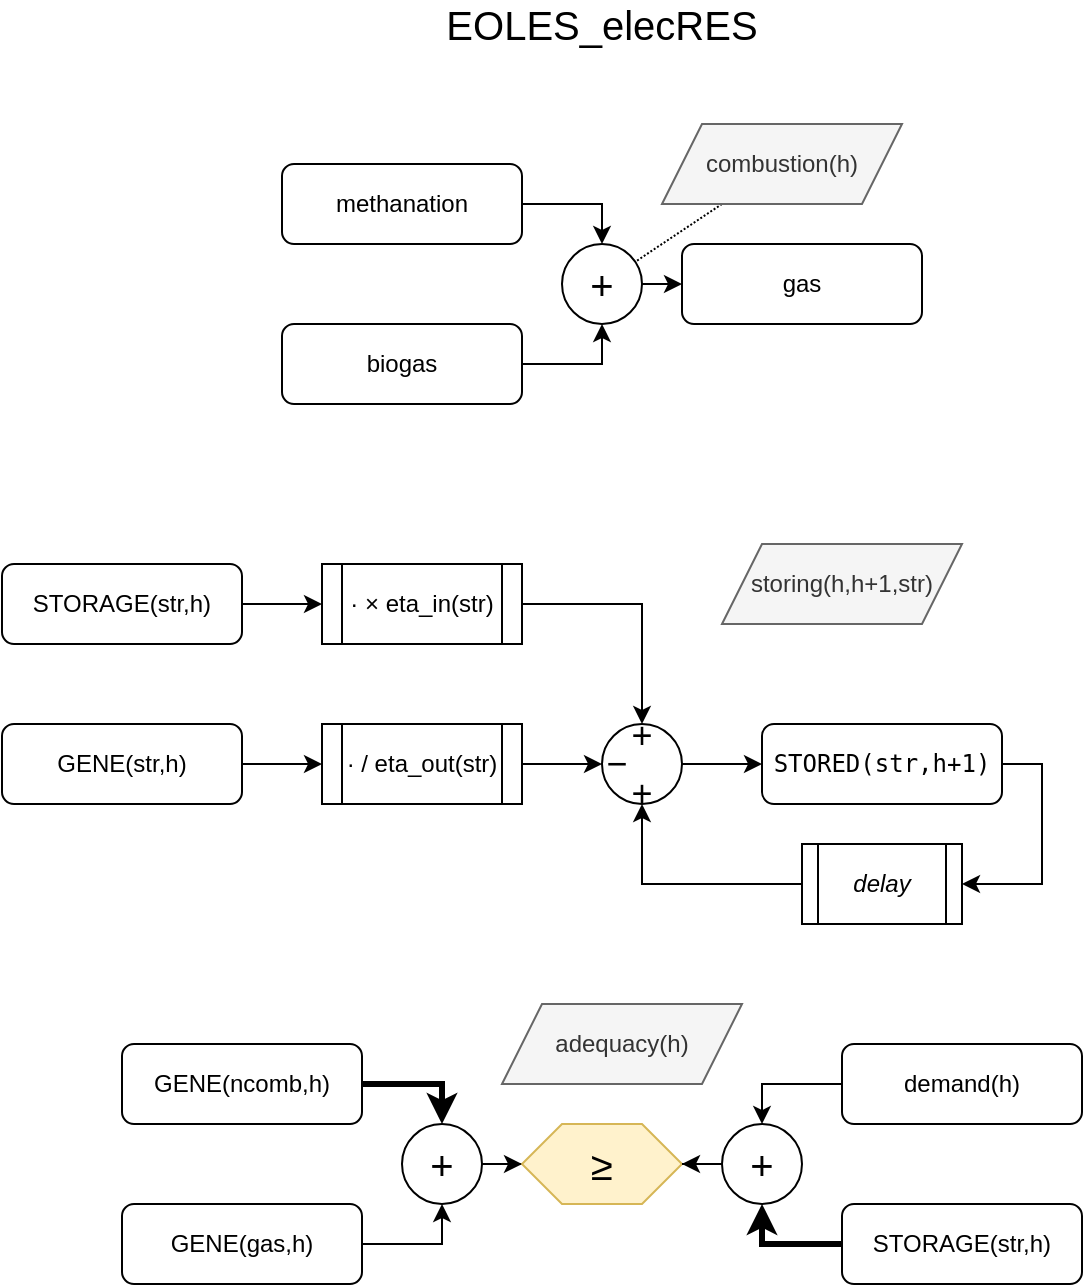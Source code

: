 <mxfile version="14.1.8" type="device"><diagram id="vJ7DPCGN1sekpqZMmoWl" name="Page-1"><mxGraphModel dx="813" dy="475" grid="1" gridSize="10" guides="1" tooltips="1" connect="1" arrows="1" fold="1" page="1" pageScale="1" pageWidth="1169" pageHeight="827" math="0" shadow="0"><root><mxCell id="0"/><mxCell id="1" parent="0"/><mxCell id="7TvYdbtM5d3AMdTr2jQd-5" style="edgeStyle=orthogonalEdgeStyle;rounded=0;orthogonalLoop=1;jettySize=auto;html=1;entryX=0.5;entryY=0;entryDx=0;entryDy=0;" parent="1" source="7TvYdbtM5d3AMdTr2jQd-1" target="7TvYdbtM5d3AMdTr2jQd-4" edge="1"><mxGeometry relative="1" as="geometry"/></mxCell><mxCell id="7TvYdbtM5d3AMdTr2jQd-1" value="methanation" style="rounded=1;whiteSpace=wrap;html=1;" parent="1" vertex="1"><mxGeometry x="520" y="120" width="120" height="40" as="geometry"/></mxCell><mxCell id="7TvYdbtM5d3AMdTr2jQd-6" style="edgeStyle=orthogonalEdgeStyle;rounded=0;orthogonalLoop=1;jettySize=auto;html=1;entryX=0.5;entryY=1;entryDx=0;entryDy=0;" parent="1" source="7TvYdbtM5d3AMdTr2jQd-3" target="7TvYdbtM5d3AMdTr2jQd-4" edge="1"><mxGeometry relative="1" as="geometry"/></mxCell><mxCell id="7TvYdbtM5d3AMdTr2jQd-3" value="biogas" style="rounded=1;whiteSpace=wrap;html=1;" parent="1" vertex="1"><mxGeometry x="520" y="200" width="120" height="40" as="geometry"/></mxCell><mxCell id="7TvYdbtM5d3AMdTr2jQd-9" value="" style="edgeStyle=orthogonalEdgeStyle;curved=1;rounded=0;orthogonalLoop=1;jettySize=auto;html=1;" parent="1" source="7TvYdbtM5d3AMdTr2jQd-4" target="7TvYdbtM5d3AMdTr2jQd-8" edge="1"><mxGeometry relative="1" as="geometry"/></mxCell><mxCell id="7TvYdbtM5d3AMdTr2jQd-4" value="&lt;font style=&quot;font-size: 20px&quot;&gt;+&lt;/font&gt;" style="ellipse;whiteSpace=wrap;html=1;aspect=fixed;" parent="1" vertex="1"><mxGeometry x="660" y="160" width="40" height="40" as="geometry"/></mxCell><mxCell id="7TvYdbtM5d3AMdTr2jQd-8" value="gas" style="rounded=1;whiteSpace=wrap;html=1;" parent="1" vertex="1"><mxGeometry x="720" y="160" width="120" height="40" as="geometry"/></mxCell><mxCell id="7TvYdbtM5d3AMdTr2jQd-10" value="EOLES_elecRES" style="text;html=1;strokeColor=none;fillColor=none;align=center;verticalAlign=middle;whiteSpace=wrap;rounded=0;fontSize=20;" parent="1" vertex="1"><mxGeometry x="585" y="40" width="190" height="20" as="geometry"/></mxCell><mxCell id="7TvYdbtM5d3AMdTr2jQd-13" style="orthogonalLoop=1;jettySize=auto;html=1;fontSize=12;rounded=0;dashed=1;dashPattern=1 1;endArrow=none;endFill=0;" parent="1" source="7TvYdbtM5d3AMdTr2jQd-12" target="7TvYdbtM5d3AMdTr2jQd-4" edge="1"><mxGeometry relative="1" as="geometry"/></mxCell><mxCell id="7TvYdbtM5d3AMdTr2jQd-12" value="combustion(h)" style="shape=parallelogram;perimeter=parallelogramPerimeter;whiteSpace=wrap;html=1;fixedSize=1;fontSize=12;fillColor=#f5f5f5;strokeColor=#666666;fontColor=#333333;" parent="1" vertex="1"><mxGeometry x="710" y="100" width="120" height="40" as="geometry"/></mxCell><mxCell id="7TvYdbtM5d3AMdTr2jQd-30" style="edgeStyle=orthogonalEdgeStyle;rounded=0;orthogonalLoop=1;jettySize=auto;html=1;entryX=1;entryY=0.5;entryDx=0;entryDy=0;exitX=1;exitY=0.5;exitDx=0;exitDy=0;" parent="1" source="7TvYdbtM5d3AMdTr2jQd-14" target="7TvYdbtM5d3AMdTr2jQd-29" edge="1"><mxGeometry relative="1" as="geometry"/></mxCell><mxCell id="7TvYdbtM5d3AMdTr2jQd-14" value="&lt;pre&gt;&lt;code&gt;STORED(str,h+1)&lt;/code&gt;&lt;/pre&gt;" style="rounded=1;whiteSpace=wrap;html=1;" parent="1" vertex="1"><mxGeometry x="760" y="400" width="120" height="40" as="geometry"/></mxCell><mxCell id="7TvYdbtM5d3AMdTr2jQd-20" value="" style="edgeStyle=orthogonalEdgeStyle;rounded=0;orthogonalLoop=1;jettySize=auto;html=1;" parent="1" source="7TvYdbtM5d3AMdTr2jQd-15" target="7TvYdbtM5d3AMdTr2jQd-14" edge="1"><mxGeometry relative="1" as="geometry"/></mxCell><mxCell id="7TvYdbtM5d3AMdTr2jQd-15" value="&lt;p style=&quot;line-height: 80%&quot;&gt;+&lt;br&gt;−&amp;nbsp; &amp;nbsp; &amp;nbsp;&lt;br&gt;+&lt;/p&gt;" style="ellipse;whiteSpace=wrap;html=1;aspect=fixed;spacing=0;fontSize=18;" parent="1" vertex="1"><mxGeometry x="680" y="400" width="40" height="40" as="geometry"/></mxCell><mxCell id="7TvYdbtM5d3AMdTr2jQd-21" value="" style="edgeStyle=orthogonalEdgeStyle;rounded=0;orthogonalLoop=1;jettySize=auto;html=1;" parent="1" source="7TvYdbtM5d3AMdTr2jQd-16" target="7TvYdbtM5d3AMdTr2jQd-18" edge="1"><mxGeometry relative="1" as="geometry"/></mxCell><mxCell id="7TvYdbtM5d3AMdTr2jQd-16" value="STORAGE(str,h)" style="rounded=1;whiteSpace=wrap;html=1;" parent="1" vertex="1"><mxGeometry x="380" y="320" width="120" height="40" as="geometry"/></mxCell><mxCell id="7TvYdbtM5d3AMdTr2jQd-22" value="" style="edgeStyle=orthogonalEdgeStyle;rounded=0;orthogonalLoop=1;jettySize=auto;html=1;" parent="1" source="7TvYdbtM5d3AMdTr2jQd-17" target="7TvYdbtM5d3AMdTr2jQd-19" edge="1"><mxGeometry relative="1" as="geometry"/></mxCell><mxCell id="7TvYdbtM5d3AMdTr2jQd-17" value="GENE(str,h)" style="rounded=1;whiteSpace=wrap;html=1;" parent="1" vertex="1"><mxGeometry x="380" y="400" width="120" height="40" as="geometry"/></mxCell><mxCell id="7TvYdbtM5d3AMdTr2jQd-11" style="edgeStyle=orthogonalEdgeStyle;rounded=0;orthogonalLoop=1;jettySize=auto;html=1;" parent="1" source="7TvYdbtM5d3AMdTr2jQd-18" target="7TvYdbtM5d3AMdTr2jQd-15" edge="1"><mxGeometry relative="1" as="geometry"/></mxCell><mxCell id="7TvYdbtM5d3AMdTr2jQd-18" value="· × eta_in(str)" style="shape=process;whiteSpace=wrap;html=1;backgroundOutline=1;fontFamily=Helvetica;fontSize=12;fontColor=#000000;align=center;strokeColor=#000000;fillColor=#ffffff;" parent="1" vertex="1"><mxGeometry x="540" y="320" width="100" height="40" as="geometry"/></mxCell><mxCell id="7TvYdbtM5d3AMdTr2jQd-23" value="" style="edgeStyle=orthogonalEdgeStyle;rounded=0;orthogonalLoop=1;jettySize=auto;html=1;fontSize=18;" parent="1" source="7TvYdbtM5d3AMdTr2jQd-19" target="7TvYdbtM5d3AMdTr2jQd-15" edge="1"><mxGeometry relative="1" as="geometry"/></mxCell><mxCell id="7TvYdbtM5d3AMdTr2jQd-19" value="· / eta_out(str)" style="shape=process;whiteSpace=wrap;html=1;backgroundOutline=1;fontFamily=Helvetica;fontSize=12;fontColor=#000000;align=center;strokeColor=#000000;fillColor=#ffffff;" parent="1" vertex="1"><mxGeometry x="540" y="400" width="100" height="40" as="geometry"/></mxCell><mxCell id="7TvYdbtM5d3AMdTr2jQd-31" style="edgeStyle=orthogonalEdgeStyle;rounded=0;orthogonalLoop=1;jettySize=auto;html=1;" parent="1" source="7TvYdbtM5d3AMdTr2jQd-29" target="7TvYdbtM5d3AMdTr2jQd-15" edge="1"><mxGeometry relative="1" as="geometry"><mxPoint x="730" y="450" as="targetPoint"/></mxGeometry></mxCell><mxCell id="7TvYdbtM5d3AMdTr2jQd-29" value="&lt;i&gt;delay&lt;/i&gt;" style="shape=process;whiteSpace=wrap;html=1;backgroundOutline=1;fontFamily=Helvetica;fontSize=12;fontColor=#000000;align=center;strokeColor=#000000;fillColor=#ffffff;" parent="1" vertex="1"><mxGeometry x="780" y="460" width="80" height="40" as="geometry"/></mxCell><mxCell id="7TvYdbtM5d3AMdTr2jQd-32" value="storing(h,h+1,str)" style="shape=parallelogram;perimeter=parallelogramPerimeter;whiteSpace=wrap;html=1;fixedSize=1;fontSize=12;fillColor=#f5f5f5;strokeColor=#666666;fontColor=#333333;" parent="1" vertex="1"><mxGeometry x="740" y="310" width="120" height="40" as="geometry"/></mxCell><mxCell id="allwhAeeslLOEc5xF8Nz-4" style="edgeStyle=orthogonalEdgeStyle;rounded=0;orthogonalLoop=1;jettySize=auto;html=1;entryX=0.5;entryY=0;entryDx=0;entryDy=0;strokeWidth=3;" edge="1" parent="1" source="allwhAeeslLOEc5xF8Nz-1" target="allwhAeeslLOEc5xF8Nz-3"><mxGeometry relative="1" as="geometry"/></mxCell><mxCell id="allwhAeeslLOEc5xF8Nz-1" value="GENE(ncomb,h)" style="rounded=1;whiteSpace=wrap;html=1;" vertex="1" parent="1"><mxGeometry x="440" y="560" width="120" height="40" as="geometry"/></mxCell><mxCell id="allwhAeeslLOEc5xF8Nz-5" style="edgeStyle=orthogonalEdgeStyle;rounded=0;orthogonalLoop=1;jettySize=auto;html=1;entryX=0.5;entryY=1;entryDx=0;entryDy=0;" edge="1" parent="1" source="allwhAeeslLOEc5xF8Nz-2" target="allwhAeeslLOEc5xF8Nz-3"><mxGeometry relative="1" as="geometry"/></mxCell><mxCell id="allwhAeeslLOEc5xF8Nz-2" value="GENE(gas,h)" style="rounded=1;whiteSpace=wrap;html=1;" vertex="1" parent="1"><mxGeometry x="440" y="640" width="120" height="40" as="geometry"/></mxCell><mxCell id="allwhAeeslLOEc5xF8Nz-7" value="" style="edgeStyle=orthogonalEdgeStyle;rounded=0;orthogonalLoop=1;jettySize=auto;html=1;fontSize=20;" edge="1" parent="1" source="allwhAeeslLOEc5xF8Nz-3" target="allwhAeeslLOEc5xF8Nz-6"><mxGeometry relative="1" as="geometry"/></mxCell><mxCell id="allwhAeeslLOEc5xF8Nz-3" value="&lt;font style=&quot;font-size: 20px&quot;&gt;+&lt;/font&gt;" style="ellipse;whiteSpace=wrap;html=1;aspect=fixed;" vertex="1" parent="1"><mxGeometry x="580" y="600" width="40" height="40" as="geometry"/></mxCell><mxCell id="allwhAeeslLOEc5xF8Nz-6" value="≥" style="shape=hexagon;perimeter=hexagonPerimeter2;whiteSpace=wrap;html=1;fixedSize=1;fontSize=20;fillColor=#fff2cc;strokeColor=#d6b656;" vertex="1" parent="1"><mxGeometry x="640" y="600" width="80" height="40" as="geometry"/></mxCell><mxCell id="allwhAeeslLOEc5xF8Nz-13" style="edgeStyle=orthogonalEdgeStyle;rounded=0;orthogonalLoop=1;jettySize=auto;html=1;entryX=0.5;entryY=0;entryDx=0;entryDy=0;fontSize=20;" edge="1" parent="1" source="allwhAeeslLOEc5xF8Nz-8" target="allwhAeeslLOEc5xF8Nz-10"><mxGeometry relative="1" as="geometry"/></mxCell><mxCell id="allwhAeeslLOEc5xF8Nz-8" value="demand(h)" style="rounded=1;whiteSpace=wrap;html=1;" vertex="1" parent="1"><mxGeometry x="800" y="560" width="120" height="40" as="geometry"/></mxCell><mxCell id="allwhAeeslLOEc5xF8Nz-14" style="edgeStyle=orthogonalEdgeStyle;rounded=0;orthogonalLoop=1;jettySize=auto;html=1;entryX=0.5;entryY=1;entryDx=0;entryDy=0;fontSize=20;strokeWidth=3;" edge="1" parent="1" source="allwhAeeslLOEc5xF8Nz-9" target="allwhAeeslLOEc5xF8Nz-10"><mxGeometry relative="1" as="geometry"/></mxCell><mxCell id="allwhAeeslLOEc5xF8Nz-9" value="STORAGE(str,h)" style="rounded=1;whiteSpace=wrap;html=1;" vertex="1" parent="1"><mxGeometry x="800" y="640" width="120" height="40" as="geometry"/></mxCell><mxCell id="allwhAeeslLOEc5xF8Nz-11" value="" style="edgeStyle=orthogonalEdgeStyle;rounded=0;orthogonalLoop=1;jettySize=auto;html=1;fontSize=20;" edge="1" parent="1" source="allwhAeeslLOEc5xF8Nz-10" target="allwhAeeslLOEc5xF8Nz-6"><mxGeometry relative="1" as="geometry"/></mxCell><mxCell id="allwhAeeslLOEc5xF8Nz-10" value="&lt;font style=&quot;font-size: 20px&quot;&gt;+&lt;/font&gt;" style="ellipse;whiteSpace=wrap;html=1;aspect=fixed;" vertex="1" parent="1"><mxGeometry x="740" y="600" width="40" height="40" as="geometry"/></mxCell><mxCell id="allwhAeeslLOEc5xF8Nz-12" value="adequacy(h)" style="shape=parallelogram;perimeter=parallelogramPerimeter;whiteSpace=wrap;html=1;fixedSize=1;fontSize=12;fillColor=#f5f5f5;strokeColor=#666666;fontColor=#333333;" vertex="1" parent="1"><mxGeometry x="630" y="540" width="120" height="40" as="geometry"/></mxCell></root></mxGraphModel></diagram></mxfile>